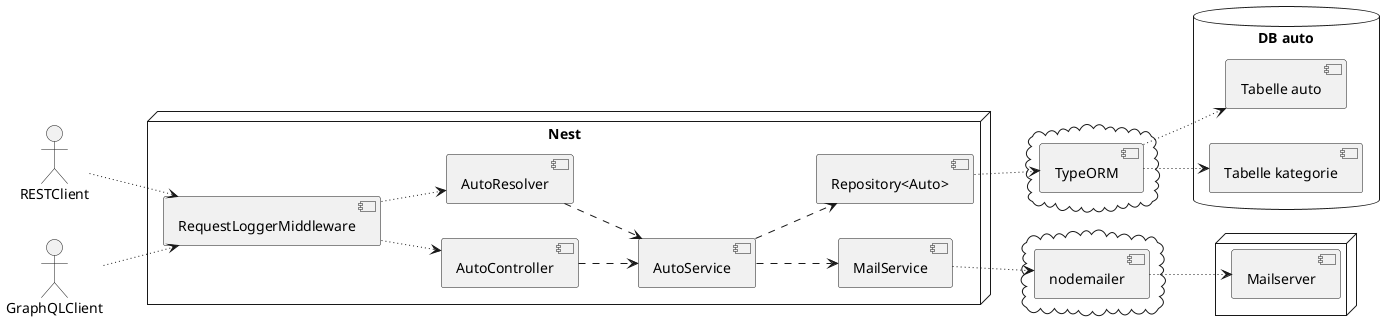 @startuml Komponenten

left to right direction

actor RESTClient
actor GraphQLClient

node "Nest" {
  [RequestLoggerMiddleware]

  [AutoController]
  [AutoResolver]

  [AutoService]

  [Repository<Auto>]

  [MailService]
}


cloud {
    [TypeORM]
}

cloud {
    [nodemailer]
}

database "DB auto" {
    [Tabelle auto]
    [Tabelle kategorie]
}

node {
    [Mailserver]
}

RESTClient ~~> [RequestLoggerMiddleware]
GraphQLClient ~~> [RequestLoggerMiddleware]

[RequestLoggerMiddleware] ~~> [AutoController]
[RequestLoggerMiddleware] ~~> [AutoResolver]

[AutoController] ..> [AutoService]
[AutoResolver] ..> [AutoService]
[AutoService] ..> [Repository<Auto>]

[Repository<Auto>] ~~> [TypeORM]
[TypeORM] ~~> [Tabelle auto]
[TypeORM] ~~> [Tabelle kategorie]

[AutoService] ..> [MailService]
[MailService] ~~> [nodemailer]
[nodemailer] ~~> [Mailserver]

@enduml
